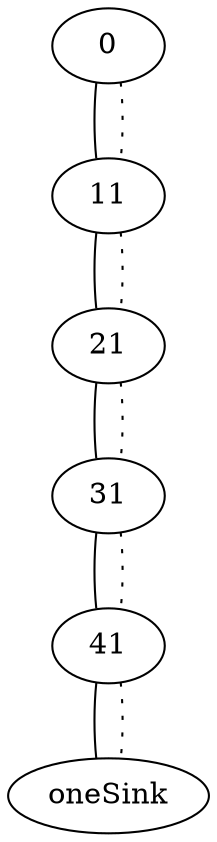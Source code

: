 digraph{
0->11 [style=solid, arrowhead="none"];
0->11 [style=dotted, arrowhead="none"];
11->21 [style=solid, arrowhead="none"];
11->21 [style=dotted, arrowhead="none"];
21->31 [style=solid, arrowhead="none"];
21->31 [style=dotted, arrowhead="none"];
31->41 [style=solid, arrowhead="none"];
31->41 [style=dotted, arrowhead="none"];
41->oneSink [style=solid, arrowhead="none"];
41->oneSink [style=dotted, arrowhead="none"];
}